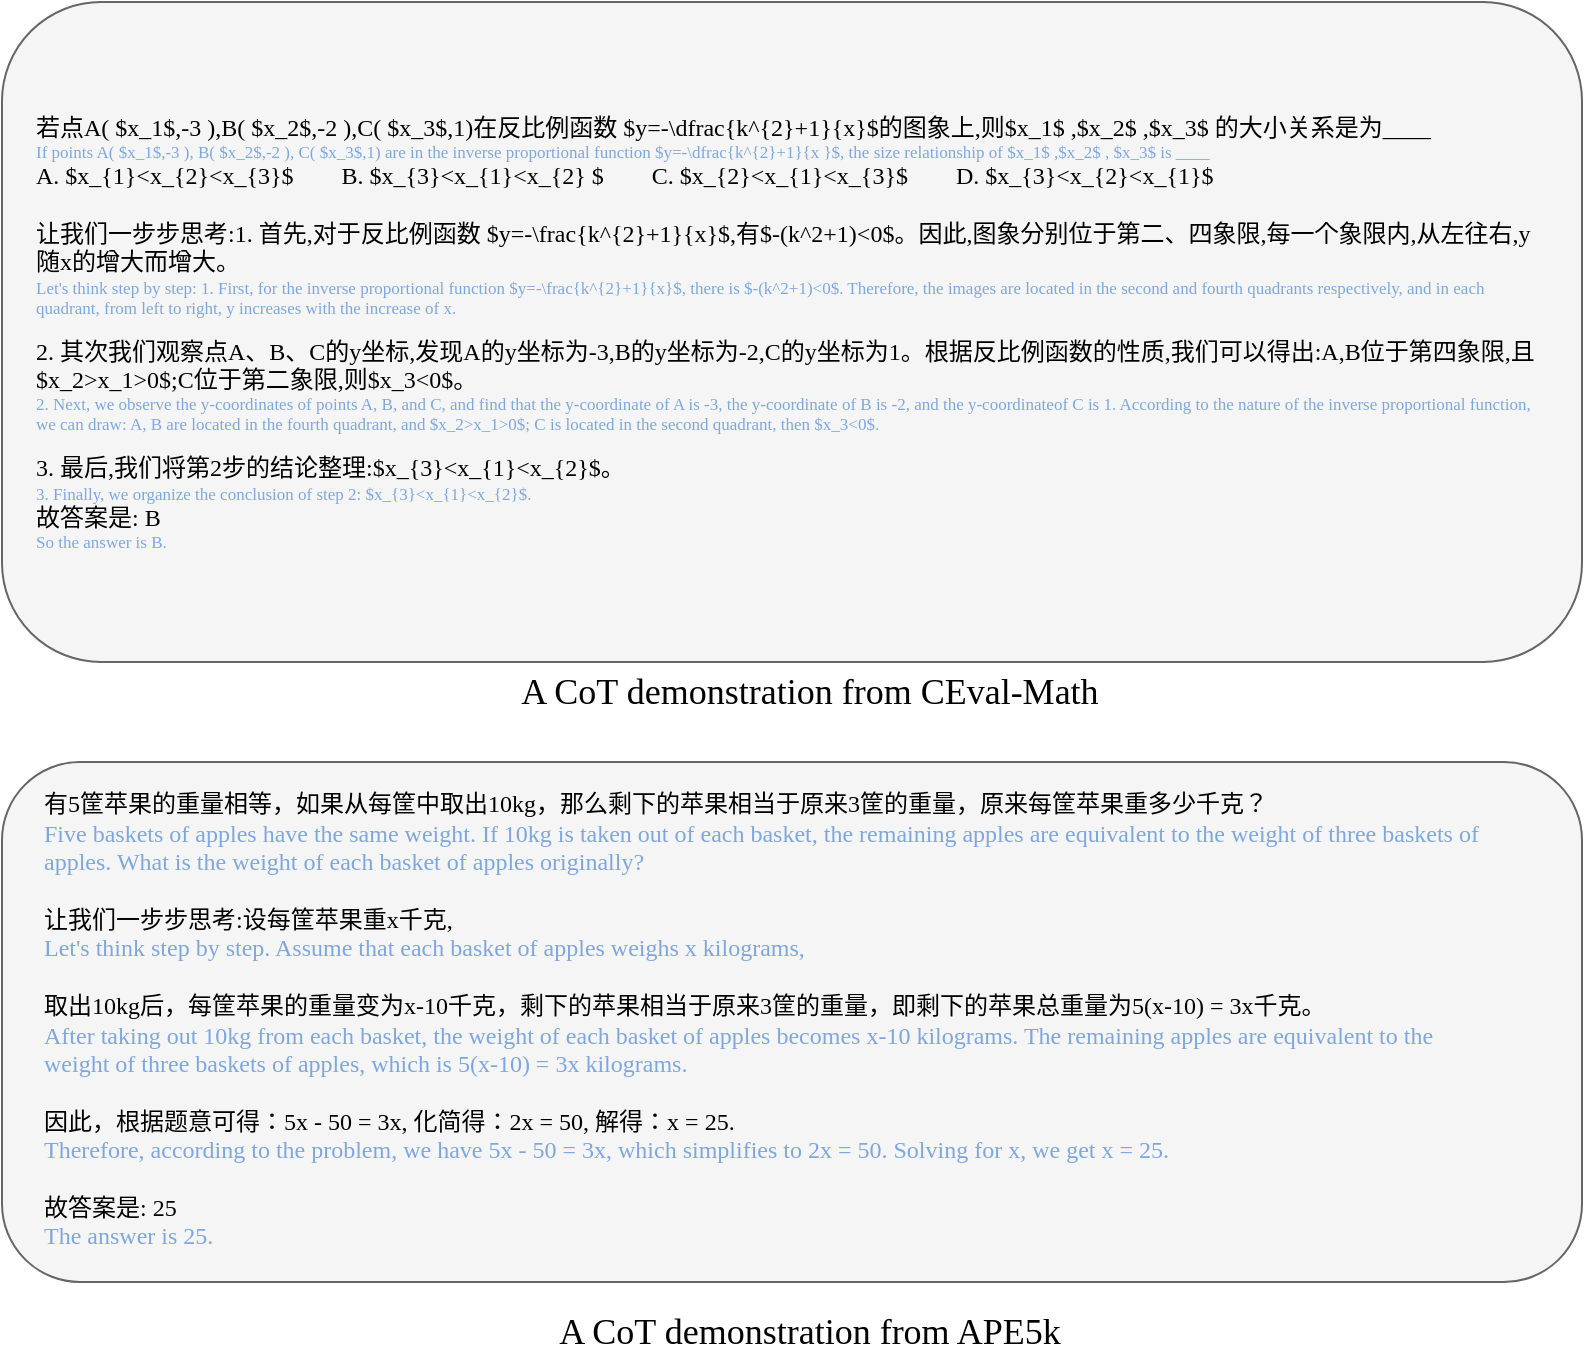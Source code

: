 <mxfile version="21.6.9" type="github">
  <diagram name="第 1 页" id="1bHAu81TmFM9Un3zPxPm">
    <mxGraphModel dx="1562" dy="885" grid="1" gridSize="10" guides="1" tooltips="1" connect="1" arrows="1" fold="1" page="1" pageScale="1" pageWidth="827" pageHeight="700" math="0" shadow="0">
      <root>
        <mxCell id="0" />
        <mxCell id="1" parent="0" />
        <mxCell id="_WDkzngIwpoxSGNgMPWk-3" value="" style="rounded=1;whiteSpace=wrap;html=1;fillColor=#f5f5f5;fontColor=#333333;strokeColor=#666666;" parent="1" vertex="1">
          <mxGeometry x="10" y="10" width="790" height="330" as="geometry" />
        </mxCell>
        <mxCell id="_WDkzngIwpoxSGNgMPWk-1" value="&lt;font face=&quot;Times New Roman&quot;&gt;若点A( $x_1$,-3 ),B( $x_2$,-2 ),C( $x_3$,1)在反比例函数 $y=-\dfrac{k^{2}+1}{x}$的图象上,则$x_1$ ,$x_2$ ,$x_3$ 的大小关系是为____&lt;/font&gt;&lt;p style=&quot;margin: 0px; font-variant-numeric: normal; font-variant-east-asian: normal; font-variant-alternates: normal; font-kerning: auto; font-optical-sizing: auto; font-feature-settings: normal; font-variation-settings: normal; font-stretch: normal; font-size: 8.5px; line-height: normal; color: rgb(126, 167, 225);&quot; class=&quot;p2&quot;&gt;&lt;font face=&quot;Times New Roman&quot;&gt;If points A( $x_1$,-3 ), B( $x_2$,-2 ), C( $x_3$,1) are in the inverse proportional function $y=-\dfrac{k^{2}+1}{x }$, the size relationship of $x_1$ ,&lt;span style=&quot;background-color: initial;&quot;&gt;$x_2$ , $x_3$ is ____&lt;/span&gt;&lt;/font&gt;&lt;/p&gt;&lt;font face=&quot;Times New Roman&quot;&gt;A. $x_{1}&amp;lt;x_{2}&amp;lt;x_{3}$&amp;nbsp; &amp;nbsp; &amp;nbsp; &amp;nbsp; B. $x_{3}&amp;lt;x_{1}&amp;lt;x_{2} $&amp;nbsp; &amp;nbsp; &amp;nbsp; &amp;nbsp; C. $x_{2}&amp;lt;x_{1}&amp;lt;x_{3}$&amp;nbsp; &amp;nbsp; &amp;nbsp; &amp;nbsp; D. $x_{3}&amp;lt;x_{2}&amp;lt;x_{1}$&lt;br&gt;&lt;br&gt;让我们一步步思考:1. 首先,对于反比例函数 $y=-\frac{k^{2}+1}{x}$,有$-(k^2+1)&amp;lt;0$。因此,图象分别位于第二、四象限,每一个象限内,从左往右,y随x的增大而增大。&lt;/font&gt;&lt;p style=&quot;margin: 0px; font-variant-numeric: normal; font-variant-east-asian: normal; font-variant-alternates: normal; font-kerning: auto; font-optical-sizing: auto; font-feature-settings: normal; font-variation-settings: normal; font-stretch: normal; font-size: 8.5px; line-height: normal; color: rgb(126, 167, 225);&quot; class=&quot;p2&quot;&gt;&lt;font face=&quot;Times New Roman&quot;&gt;Let&#39;s think step by step: 1. First, for the inverse proportional function $y=-\frac{k^{2}+1}{x}$, there is $-(k^2+1)&amp;lt;0$. Therefore, the images are located&amp;nbsp;&lt;span style=&quot;background-color: initial;&quot;&gt;in the second and fourth quadrants respectively, and in each quadrant, from left to right, y increases with the increase of x.&lt;/span&gt;&lt;/font&gt;&lt;/p&gt;&lt;p style=&quot;margin: 0px; font-variant-numeric: normal; font-variant-east-asian: normal; font-variant-alternates: normal; font-kerning: auto; font-optical-sizing: auto; font-feature-settings: normal; font-variation-settings: normal; font-stretch: normal; font-size: 8.5px; line-height: normal; color: rgb(126, 167, 225);&quot; class=&quot;p2&quot;&gt;&lt;span style=&quot;background-color: initial;&quot;&gt;&lt;font face=&quot;Times New Roman&quot;&gt;&lt;br&gt;&lt;/font&gt;&lt;/span&gt;&lt;/p&gt;&lt;font face=&quot;Times New Roman&quot;&gt;2. 其次我们观察点A、B、C的y坐标,发现A的y坐标为-3,B的y坐标为-2,C的y坐标为1。根据反比例函数的性质,我们可以得出:A,B位于第四象限,且&lt;br&gt;$x_2&amp;gt;x_1&amp;gt;0$;C位于第二象限,则$x_3&amp;lt;0$。&lt;/font&gt;&lt;p style=&quot;margin: 0px; font-variant-numeric: normal; font-variant-east-asian: normal; font-variant-alternates: normal; font-kerning: auto; font-optical-sizing: auto; font-feature-settings: normal; font-variation-settings: normal; font-stretch: normal; font-size: 8.5px; line-height: normal; color: rgb(126, 167, 225);&quot; class=&quot;p2&quot;&gt;&lt;font face=&quot;Times New Roman&quot;&gt;2. Next, we observe the y-coordinates of points A, B, and C, and find that the y-coordinate of A is -3, the y-coordinate of B is -2, and the y-coordinate&lt;span style=&quot;background-color: initial;&quot;&gt;of C is 1. According to the nature of the inverse proportional function, we can draw: A, B are located in the fourth quadrant, and $x_2&amp;gt;x_1&amp;gt;0$; C is&amp;nbsp;&lt;/span&gt;&lt;span style=&quot;background-color: initial;&quot;&gt;located in the second quadrant, then $x_3&amp;lt;0$.&lt;/span&gt;&lt;/font&gt;&lt;/p&gt;&lt;p style=&quot;margin: 0px; font-variant-numeric: normal; font-variant-east-asian: normal; font-variant-alternates: normal; font-kerning: auto; font-optical-sizing: auto; font-feature-settings: normal; font-variation-settings: normal; font-stretch: normal; font-size: 8.5px; line-height: normal; color: rgb(126, 167, 225);&quot; class=&quot;p2&quot;&gt;&lt;span style=&quot;background-color: initial;&quot;&gt;&lt;font face=&quot;Times New Roman&quot;&gt;&lt;br&gt;&lt;/font&gt;&lt;/span&gt;&lt;/p&gt;&lt;font face=&quot;Times New Roman&quot;&gt;3. 最后,我们将第2步的结论整理:$x_{3}&amp;lt;x_{1}&amp;lt;x_{2}$。&lt;/font&gt;&lt;p style=&quot;margin: 0px; font-variant-numeric: normal; font-variant-east-asian: normal; font-variant-alternates: normal; font-kerning: auto; font-optical-sizing: auto; font-feature-settings: normal; font-variation-settings: normal; font-stretch: normal; font-size: 8.5px; line-height: normal; color: rgb(126, 167, 225);&quot; class=&quot;p2&quot;&gt;&lt;font face=&quot;Times New Roman&quot;&gt;3. Finally, we organize the conclusion of step 2: $x_{3}&amp;lt;x_{1}&amp;lt;x_{2}$.&lt;/font&gt;&lt;/p&gt;&lt;font face=&quot;Times New Roman&quot;&gt;故答案是: B&lt;/font&gt;&lt;p style=&quot;margin: 0px; font-variant-numeric: normal; font-variant-east-asian: normal; font-variant-alternates: normal; font-kerning: auto; font-optical-sizing: auto; font-feature-settings: normal; font-variation-settings: normal; font-stretch: normal; font-size: 8.5px; line-height: normal; color: rgb(126, 167, 225);&quot; class=&quot;p2&quot;&gt;&lt;font face=&quot;Times New Roman&quot;&gt;So the answer is B.&lt;/font&gt;&lt;/p&gt;" style="text;html=1;strokeColor=none;fillColor=none;align=left;verticalAlign=middle;whiteSpace=wrap;rounded=0;" parent="1" vertex="1">
          <mxGeometry x="25" y="25" width="760" height="300" as="geometry" />
        </mxCell>
        <mxCell id="_WDkzngIwpoxSGNgMPWk-4" value="&lt;font face=&quot;Times New Roman&quot; style=&quot;font-size: 18px;&quot;&gt;A CoT demonstration from CEval-Math&lt;/font&gt;" style="text;html=1;strokeColor=none;fillColor=none;align=center;verticalAlign=middle;whiteSpace=wrap;rounded=0;" parent="1" vertex="1">
          <mxGeometry x="259" y="340" width="310" height="30" as="geometry" />
        </mxCell>
        <mxCell id="_WDkzngIwpoxSGNgMPWk-7" value="" style="rounded=1;whiteSpace=wrap;html=1;fillColor=#f5f5f5;fontColor=#333333;strokeColor=#666666;" parent="1" vertex="1">
          <mxGeometry x="10" y="390" width="790" height="260" as="geometry" />
        </mxCell>
        <mxCell id="_WDkzngIwpoxSGNgMPWk-6" value="&lt;div style=&quot;text-align: left;&quot;&gt;&lt;span style=&quot;background-color: initial;&quot;&gt;&lt;font face=&quot;Times New Roman&quot;&gt;有5筐苹果的重量相等，如果从每筐中取出10kg，那么剩下的苹果相当于原来3筐的重量，原来每筐苹果重多少千克？&lt;/font&gt;&lt;/span&gt;&lt;/div&gt;&lt;div style=&quot;text-align: left;&quot;&gt;&lt;span style=&quot;background-color: initial;&quot;&gt;&lt;font face=&quot;Times New Roman&quot; color=&quot;#7ea6e0&quot;&gt;Five baskets of apples have the same weight. If 10kg is taken out of each basket, the remaining apples are equivalent to the weight of three baskets of apples. What is the weight of each basket of apples originally?&lt;/font&gt;&lt;/span&gt;&lt;/div&gt;&lt;div style=&quot;text-align: left;&quot;&gt;&lt;span style=&quot;background-color: initial;&quot;&gt;&lt;font face=&quot;Times New Roman&quot;&gt;&lt;br&gt;&lt;/font&gt;&lt;/span&gt;&lt;/div&gt;&lt;div style=&quot;text-align: left;&quot;&gt;&lt;font face=&quot;Times New Roman&quot;&gt;&lt;span style=&quot;background-color: initial;&quot;&gt;让我们一步步思考:&lt;/span&gt;&lt;span style=&quot;background-color: initial;&quot;&gt;设每筐苹果重x千克,&lt;/span&gt;&lt;/font&gt;&lt;/div&gt;&lt;div style=&quot;text-align: left;&quot;&gt;&lt;span style=&quot;background-color: initial;&quot;&gt;&lt;font face=&quot;Times New Roman&quot; color=&quot;#7ea6e0&quot;&gt;Let&#39;s think step by step. Assume that each basket of apples weighs x kilograms,&lt;/font&gt;&lt;/span&gt;&lt;/div&gt;&lt;div style=&quot;text-align: left;&quot;&gt;&lt;span style=&quot;background-color: initial;&quot;&gt;&lt;font face=&quot;Times New Roman&quot;&gt;&lt;br&gt;&lt;/font&gt;&lt;/span&gt;&lt;/div&gt;&lt;div style=&quot;text-align: left;&quot;&gt;&lt;span style=&quot;background-color: initial;&quot;&gt;&lt;font face=&quot;Times New Roman&quot;&gt;取出10kg后，每筐苹果的重量变为x-10千克，剩下的苹果相当于原来3筐的重量，即剩下的苹果总重量为5(x-10) = 3x千克。&lt;/font&gt;&lt;/span&gt;&lt;/div&gt;&lt;div style=&quot;text-align: left;&quot;&gt;&lt;span style=&quot;background-color: initial;&quot;&gt;&lt;font face=&quot;Times New Roman&quot; color=&quot;#7ea6e0&quot;&gt;After taking out 10kg from each basket, the weight of each basket of apples becomes x-10 kilograms. The remaining apples are equivalent to the weight of three baskets of apples, which is 5(x-10) = 3x kilograms.&lt;/font&gt;&lt;/span&gt;&lt;/div&gt;&lt;div style=&quot;text-align: left;&quot;&gt;&lt;span style=&quot;background-color: initial;&quot;&gt;&lt;font face=&quot;Times New Roman&quot;&gt;&lt;br&gt;&lt;/font&gt;&lt;/span&gt;&lt;/div&gt;&lt;div style=&quot;text-align: left;&quot;&gt;&lt;font face=&quot;Times New Roman&quot;&gt;&lt;span style=&quot;background-color: initial;&quot;&gt;因此，根据题意可得：5x - 50 = 3x,&amp;nbsp;化简得：2x = 50,&amp;nbsp;&lt;/span&gt;&lt;span style=&quot;background-color: initial;&quot;&gt;解得：x = 25.&lt;/span&gt;&lt;/font&gt;&lt;/div&gt;&lt;div style=&quot;text-align: left;&quot;&gt;&lt;span style=&quot;background-color: initial;&quot;&gt;&lt;font face=&quot;Times New Roman&quot; color=&quot;#7ea6e0&quot;&gt;Therefore, according to the problem, we have 5x - 50 = 3x, which simplifies to 2x = 50. Solving for x, we get x = 25.&lt;/font&gt;&lt;/span&gt;&lt;/div&gt;&lt;div style=&quot;text-align: left;&quot;&gt;&lt;span style=&quot;background-color: initial;&quot;&gt;&lt;font face=&quot;Times New Roman&quot;&gt;&lt;br&gt;&lt;/font&gt;&lt;/span&gt;&lt;/div&gt;&lt;div style=&quot;text-align: left;&quot;&gt;&lt;font face=&quot;Times New Roman&quot;&gt;&lt;span style=&quot;background-color: initial;&quot;&gt;故答案是: 25&lt;/span&gt;&lt;/font&gt;&lt;/div&gt;&lt;div style=&quot;text-align: left;&quot;&gt;&lt;span style=&quot;background-color: initial;&quot;&gt;&lt;font face=&quot;Times New Roman&quot; color=&quot;#7ea6e0&quot;&gt;The answer is 25.&lt;/font&gt;&lt;/span&gt;&lt;/div&gt;" style="text;html=1;strokeColor=none;fillColor=none;align=center;verticalAlign=middle;whiteSpace=wrap;rounded=0;" parent="1" vertex="1">
          <mxGeometry x="30" y="390" width="730" height="257" as="geometry" />
        </mxCell>
        <mxCell id="_WDkzngIwpoxSGNgMPWk-8" value="&lt;font face=&quot;Times New Roman&quot; style=&quot;font-size: 18px;&quot;&gt;A CoT demonstration from APE5k&lt;/font&gt;" style="text;html=1;strokeColor=none;fillColor=none;align=center;verticalAlign=middle;whiteSpace=wrap;rounded=0;" parent="1" vertex="1">
          <mxGeometry x="259" y="660" width="310" height="30" as="geometry" />
        </mxCell>
      </root>
    </mxGraphModel>
  </diagram>
</mxfile>
